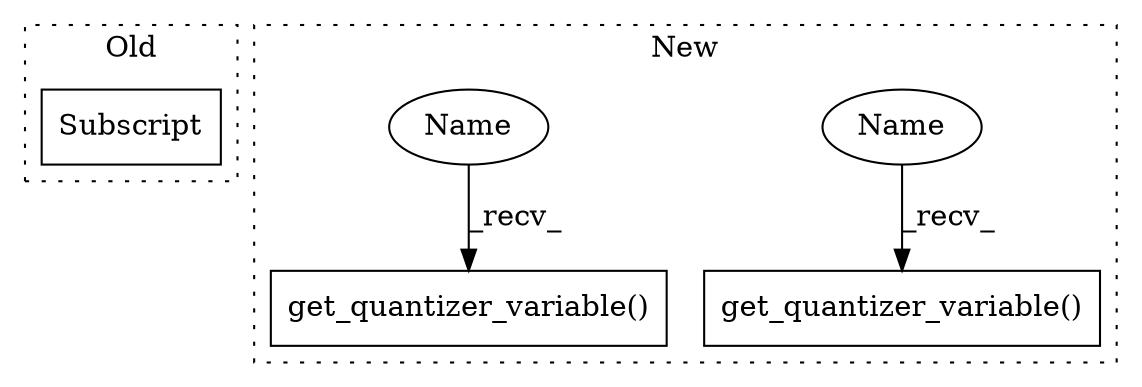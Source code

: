 digraph G {
subgraph cluster0 {
1 [label="Subscript" a="63" s="8106,0" l="33,0" shape="box"];
label = "Old";
style="dotted";
}
subgraph cluster1 {
2 [label="get_quantizer_variable()" a="75" s="7502,7536" l="28,1" shape="box"];
3 [label="get_quantizer_variable()" a="75" s="7569,7610" l="28,1" shape="box"];
4 [label="Name" a="87" s="7569" l="4" shape="ellipse"];
5 [label="Name" a="87" s="7502" l="4" shape="ellipse"];
label = "New";
style="dotted";
}
4 -> 3 [label="_recv_"];
5 -> 2 [label="_recv_"];
}